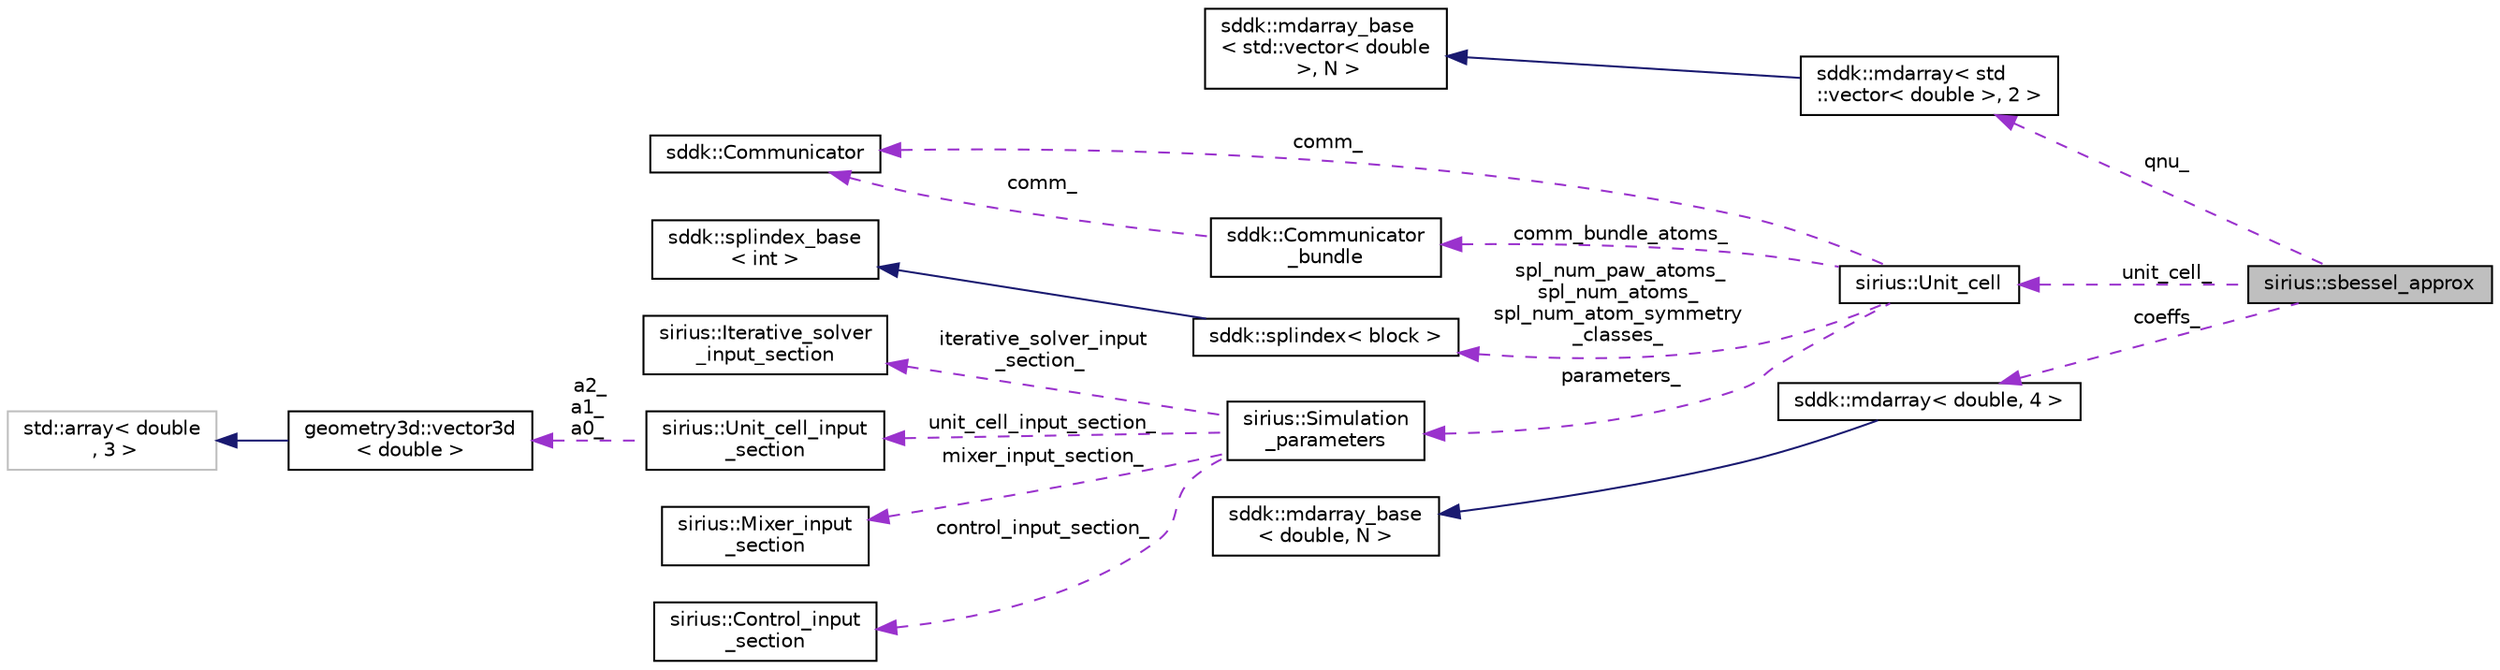digraph "sirius::sbessel_approx"
{
 // INTERACTIVE_SVG=YES
  edge [fontname="Helvetica",fontsize="10",labelfontname="Helvetica",labelfontsize="10"];
  node [fontname="Helvetica",fontsize="10",shape=record];
  rankdir="LR";
  Node1 [label="sirius::sbessel_approx",height=0.2,width=0.4,color="black", fillcolor="grey75", style="filled", fontcolor="black"];
  Node2 -> Node1 [dir="back",color="darkorchid3",fontsize="10",style="dashed",label=" qnu_" ,fontname="Helvetica"];
  Node2 [label="sddk::mdarray\< std\l::vector\< double \>, 2 \>",height=0.2,width=0.4,color="black", fillcolor="white", style="filled",URL="$classsddk_1_1mdarray.html"];
  Node3 -> Node2 [dir="back",color="midnightblue",fontsize="10",style="solid",fontname="Helvetica"];
  Node3 [label="sddk::mdarray_base\l\< std::vector\< double\l \>, N \>",height=0.2,width=0.4,color="black", fillcolor="white", style="filled",URL="$classsddk_1_1mdarray__base.html"];
  Node4 -> Node1 [dir="back",color="darkorchid3",fontsize="10",style="dashed",label=" unit_cell_" ,fontname="Helvetica"];
  Node4 [label="sirius::Unit_cell",height=0.2,width=0.4,color="black", fillcolor="white", style="filled",URL="$classsirius_1_1_unit__cell.html"];
  Node5 -> Node4 [dir="back",color="darkorchid3",fontsize="10",style="dashed",label=" comm_bundle_atoms_" ,fontname="Helvetica"];
  Node5 [label="sddk::Communicator\l_bundle",height=0.2,width=0.4,color="black", fillcolor="white", style="filled",URL="$classsddk_1_1_communicator__bundle.html",tooltip="A bundle of MPI communicators. "];
  Node6 -> Node5 [dir="back",color="darkorchid3",fontsize="10",style="dashed",label=" comm_" ,fontname="Helvetica"];
  Node6 [label="sddk::Communicator",height=0.2,width=0.4,color="black", fillcolor="white", style="filled",URL="$classsddk_1_1_communicator.html",tooltip="MPI communicator wrapper. "];
  Node7 -> Node4 [dir="back",color="darkorchid3",fontsize="10",style="dashed",label=" spl_num_paw_atoms_\nspl_num_atoms_\nspl_num_atom_symmetry\l_classes_" ,fontname="Helvetica"];
  Node7 [label="sddk::splindex\< block \>",height=0.2,width=0.4,color="black", fillcolor="white", style="filled",URL="$classsddk_1_1splindex.html"];
  Node8 -> Node7 [dir="back",color="midnightblue",fontsize="10",style="solid",fontname="Helvetica"];
  Node8 [label="sddk::splindex_base\l\< int \>",height=0.2,width=0.4,color="black", fillcolor="white", style="filled",URL="$classsddk_1_1splindex__base.html"];
  Node6 -> Node4 [dir="back",color="darkorchid3",fontsize="10",style="dashed",label=" comm_" ,fontname="Helvetica"];
  Node9 -> Node4 [dir="back",color="darkorchid3",fontsize="10",style="dashed",label=" parameters_" ,fontname="Helvetica"];
  Node9 [label="sirius::Simulation\l_parameters",height=0.2,width=0.4,color="black", fillcolor="white", style="filled",URL="$classsirius_1_1_simulation__parameters.html",tooltip="Basic parameters of the simulation. "];
  Node10 -> Node9 [dir="back",color="darkorchid3",fontsize="10",style="dashed",label=" iterative_solver_input\l_section_" ,fontname="Helvetica"];
  Node10 [label="sirius::Iterative_solver\l_input_section",height=0.2,width=0.4,color="black", fillcolor="white", style="filled",URL="$structsirius_1_1_iterative__solver__input__section.html"];
  Node11 -> Node9 [dir="back",color="darkorchid3",fontsize="10",style="dashed",label=" unit_cell_input_section_" ,fontname="Helvetica"];
  Node11 [label="sirius::Unit_cell_input\l_section",height=0.2,width=0.4,color="black", fillcolor="white", style="filled",URL="$structsirius_1_1_unit__cell__input__section.html",tooltip="Parse unit cell input section. "];
  Node12 -> Node11 [dir="back",color="darkorchid3",fontsize="10",style="dashed",label=" a2_\na1_\na0_" ,fontname="Helvetica"];
  Node12 [label="geometry3d::vector3d\l\< double \>",height=0.2,width=0.4,color="black", fillcolor="white", style="filled",URL="$classgeometry3d_1_1vector3d.html"];
  Node13 -> Node12 [dir="back",color="midnightblue",fontsize="10",style="solid",fontname="Helvetica"];
  Node13 [label="std::array\< double\l , 3 \>",height=0.2,width=0.4,color="grey75", fillcolor="white", style="filled"];
  Node14 -> Node9 [dir="back",color="darkorchid3",fontsize="10",style="dashed",label=" mixer_input_section_" ,fontname="Helvetica"];
  Node14 [label="sirius::Mixer_input\l_section",height=0.2,width=0.4,color="black", fillcolor="white", style="filled",URL="$structsirius_1_1_mixer__input__section.html"];
  Node15 -> Node9 [dir="back",color="darkorchid3",fontsize="10",style="dashed",label=" control_input_section_" ,fontname="Helvetica"];
  Node15 [label="sirius::Control_input\l_section",height=0.2,width=0.4,color="black", fillcolor="white", style="filled",URL="$structsirius_1_1_control__input__section.html",tooltip="Parse control input section. "];
  Node16 -> Node1 [dir="back",color="darkorchid3",fontsize="10",style="dashed",label=" coeffs_" ,fontname="Helvetica"];
  Node16 [label="sddk::mdarray\< double, 4 \>",height=0.2,width=0.4,color="black", fillcolor="white", style="filled",URL="$classsddk_1_1mdarray.html"];
  Node17 -> Node16 [dir="back",color="midnightblue",fontsize="10",style="solid",fontname="Helvetica"];
  Node17 [label="sddk::mdarray_base\l\< double, N \>",height=0.2,width=0.4,color="black", fillcolor="white", style="filled",URL="$classsddk_1_1mdarray__base.html"];
}
